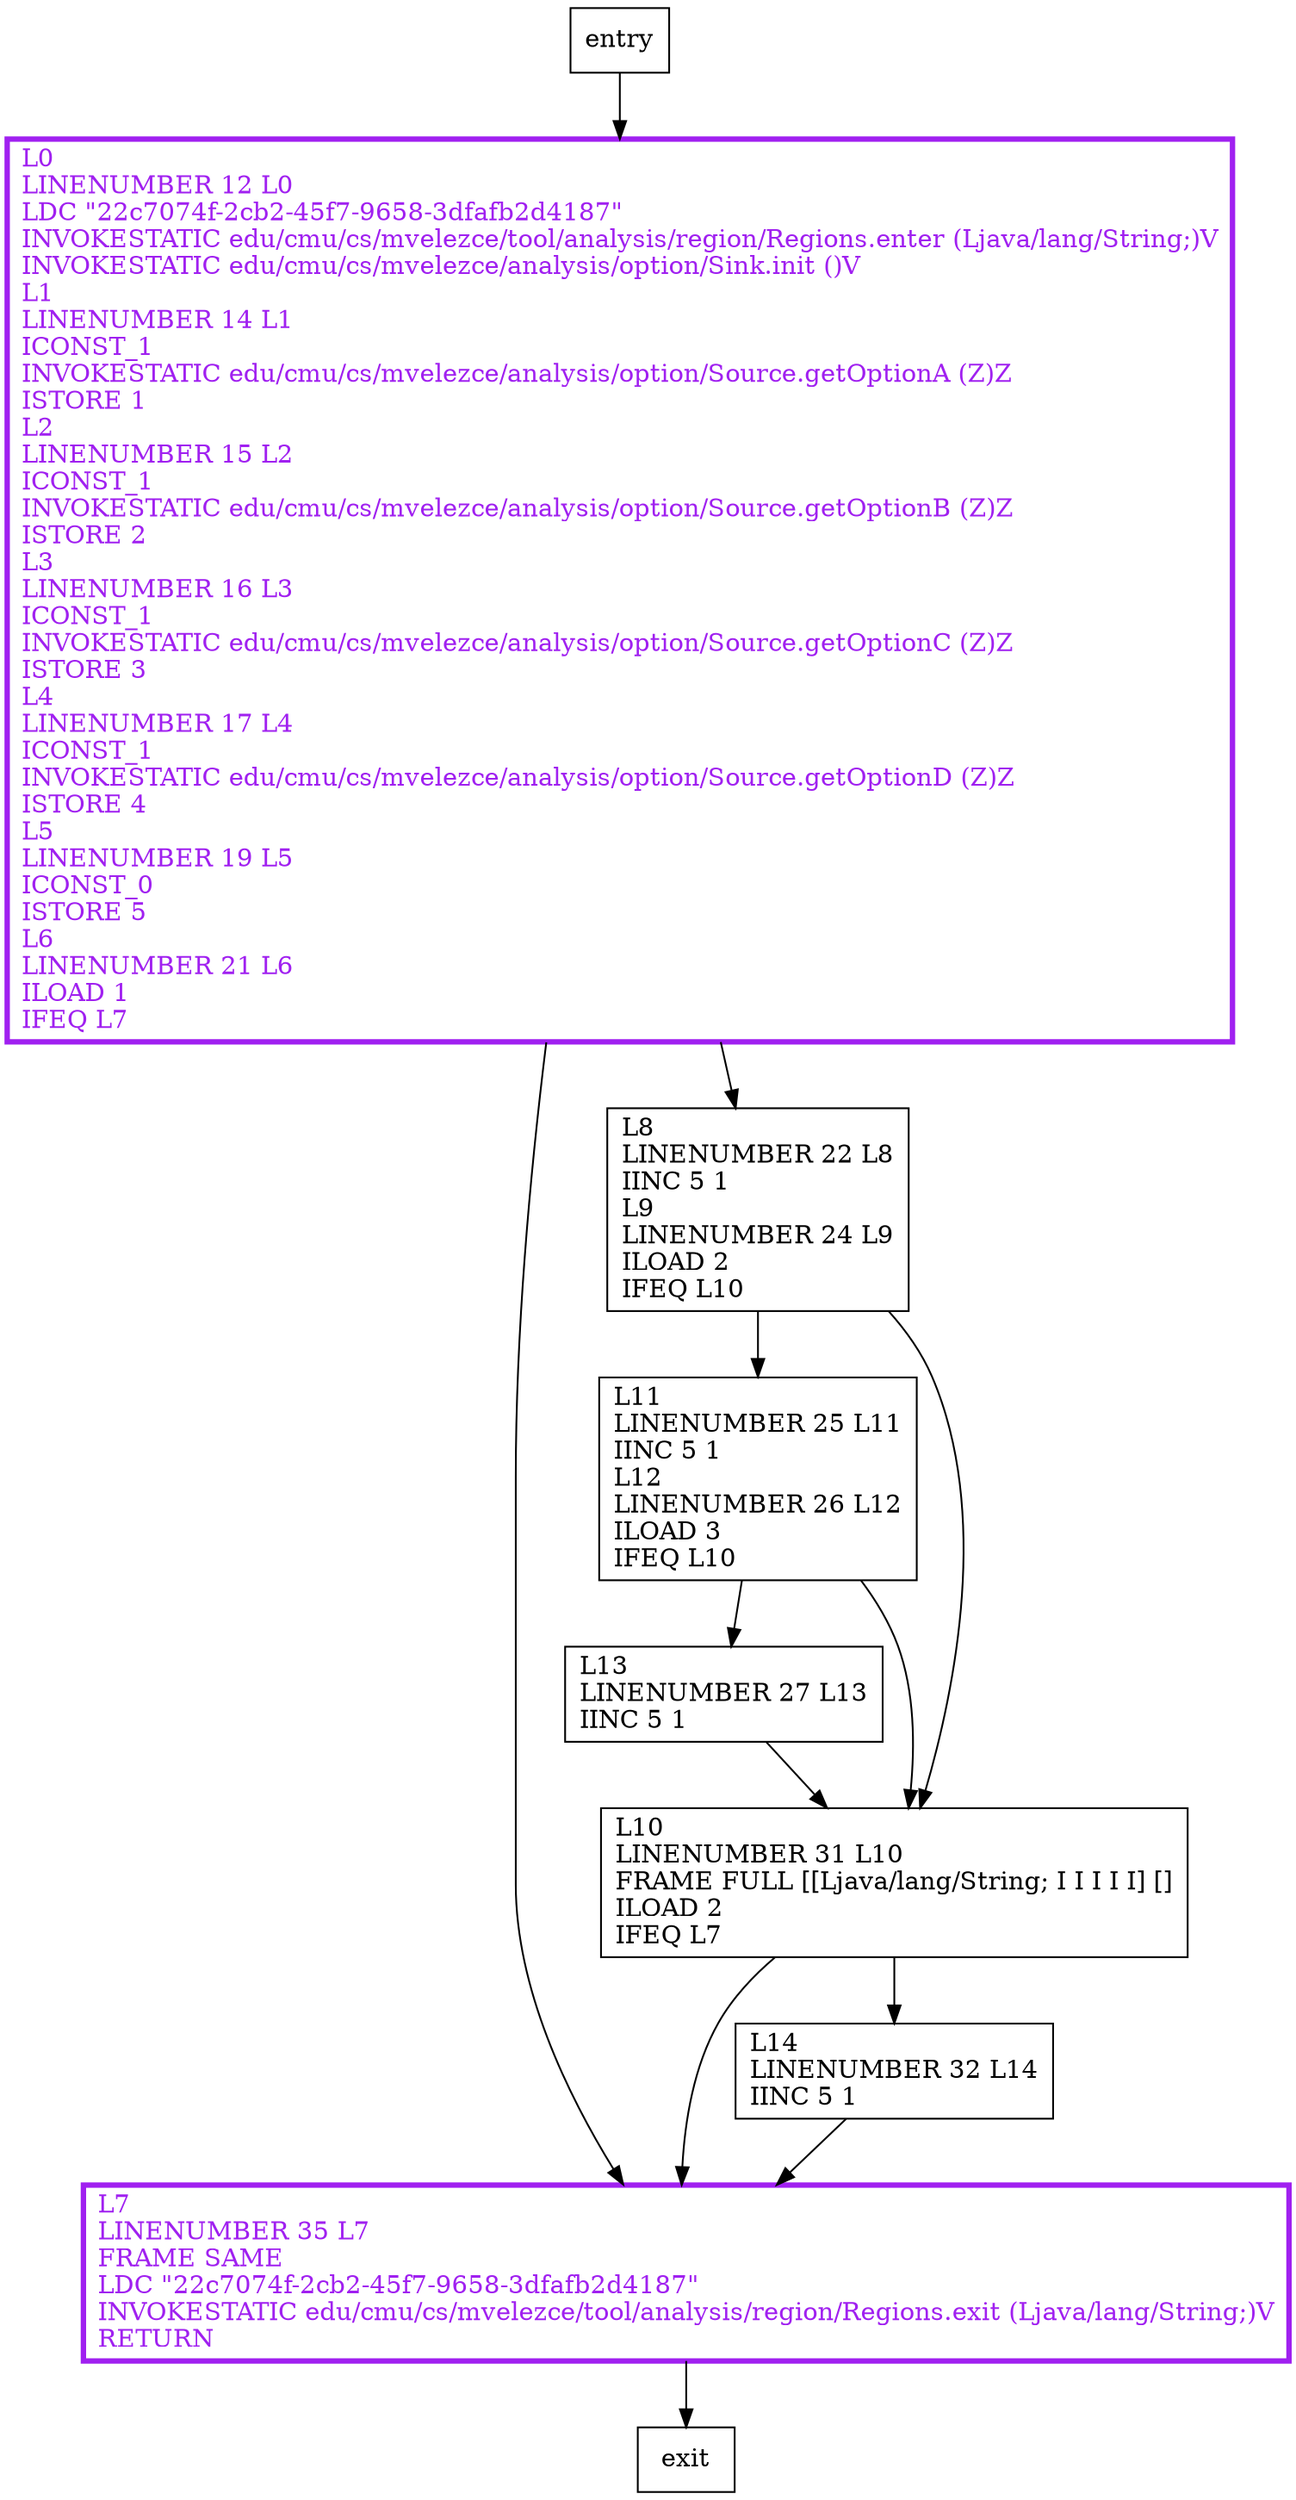 digraph main {
node [shape=record];
1608760661 [label="L7\lLINENUMBER 35 L7\lFRAME SAME\lLDC \"22c7074f-2cb2-45f7-9658-3dfafb2d4187\"\lINVOKESTATIC edu/cmu/cs/mvelezce/tool/analysis/region/Regions.exit (Ljava/lang/String;)V\lRETURN\l"];
982756506 [label="L8\lLINENUMBER 22 L8\lIINC 5 1\lL9\lLINENUMBER 24 L9\lILOAD 2\lIFEQ L10\l"];
1064323615 [label="L14\lLINENUMBER 32 L14\lIINC 5 1\l"];
1517016560 [label="L11\lLINENUMBER 25 L11\lIINC 5 1\lL12\lLINENUMBER 26 L12\lILOAD 3\lIFEQ L10\l"];
164736609 [label="L0\lLINENUMBER 12 L0\lLDC \"22c7074f-2cb2-45f7-9658-3dfafb2d4187\"\lINVOKESTATIC edu/cmu/cs/mvelezce/tool/analysis/region/Regions.enter (Ljava/lang/String;)V\lINVOKESTATIC edu/cmu/cs/mvelezce/analysis/option/Sink.init ()V\lL1\lLINENUMBER 14 L1\lICONST_1\lINVOKESTATIC edu/cmu/cs/mvelezce/analysis/option/Source.getOptionA (Z)Z\lISTORE 1\lL2\lLINENUMBER 15 L2\lICONST_1\lINVOKESTATIC edu/cmu/cs/mvelezce/analysis/option/Source.getOptionB (Z)Z\lISTORE 2\lL3\lLINENUMBER 16 L3\lICONST_1\lINVOKESTATIC edu/cmu/cs/mvelezce/analysis/option/Source.getOptionC (Z)Z\lISTORE 3\lL4\lLINENUMBER 17 L4\lICONST_1\lINVOKESTATIC edu/cmu/cs/mvelezce/analysis/option/Source.getOptionD (Z)Z\lISTORE 4\lL5\lLINENUMBER 19 L5\lICONST_0\lISTORE 5\lL6\lLINENUMBER 21 L6\lILOAD 1\lIFEQ L7\l"];
404804349 [label="L13\lLINENUMBER 27 L13\lIINC 5 1\l"];
1582160638 [label="L10\lLINENUMBER 31 L10\lFRAME FULL [[Ljava/lang/String; I I I I I] []\lILOAD 2\lIFEQ L7\l"];
entry;
exit;
1608760661 -> exit;
entry -> 164736609;
982756506 -> 1517016560;
982756506 -> 1582160638;
1064323615 -> 1608760661;
1517016560 -> 404804349;
1517016560 -> 1582160638;
164736609 -> 1608760661;
164736609 -> 982756506;
404804349 -> 1582160638;
1582160638 -> 1608760661;
1582160638 -> 1064323615;
1608760661[fontcolor="purple", penwidth=3, color="purple"];
164736609[fontcolor="purple", penwidth=3, color="purple"];
}
